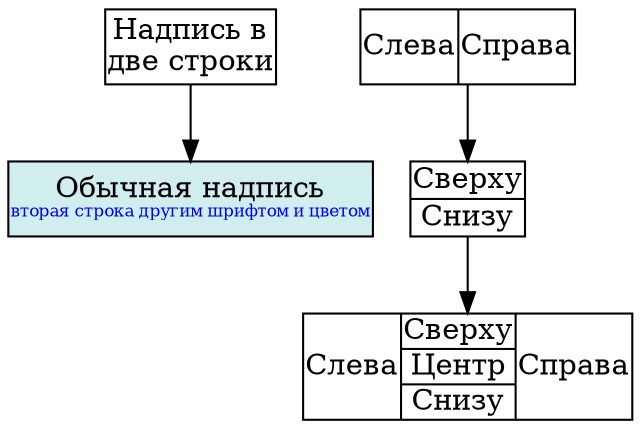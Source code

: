 digraph MyPlan {
   node [margin="0.01"];

   "box1" [shape="box", label="Надпись в\nдве строки"];
   "box2" [shape="box", style="filled", fillcolor="lightcyan2", label=<Обычная надпись<BR /><FONT COLOR="blue" POINT-SIZE="8">вторая строка другим шрифтом и цветом</FONT>>];
   "box3" [shape="record", label = "Слева|Справа"];
   "box4" [shape="record", label = "{Сверху|Снизу}"];
   "box5" [shape="record", label = "Слева|{Сверху|Центр|Снизу}|Справа"];

   "box1" -> "box2";
   "box3" -> "box4" -> box5;
}
